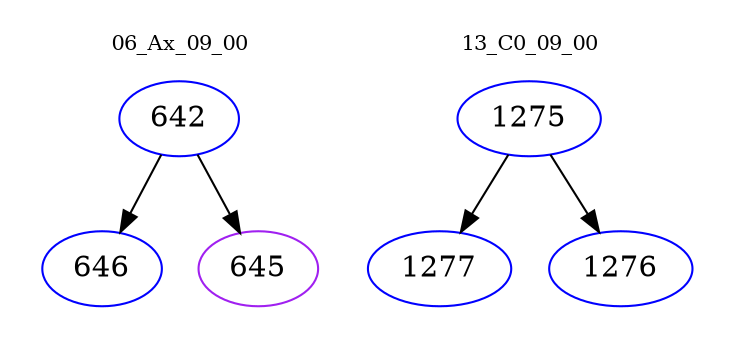 digraph{
subgraph cluster_0 {
color = white
label = "06_Ax_09_00";
fontsize=10;
T0_642 [label="642", color="blue"]
T0_642 -> T0_646 [color="black"]
T0_646 [label="646", color="blue"]
T0_642 -> T0_645 [color="black"]
T0_645 [label="645", color="purple"]
}
subgraph cluster_1 {
color = white
label = "13_C0_09_00";
fontsize=10;
T1_1275 [label="1275", color="blue"]
T1_1275 -> T1_1277 [color="black"]
T1_1277 [label="1277", color="blue"]
T1_1275 -> T1_1276 [color="black"]
T1_1276 [label="1276", color="blue"]
}
}
